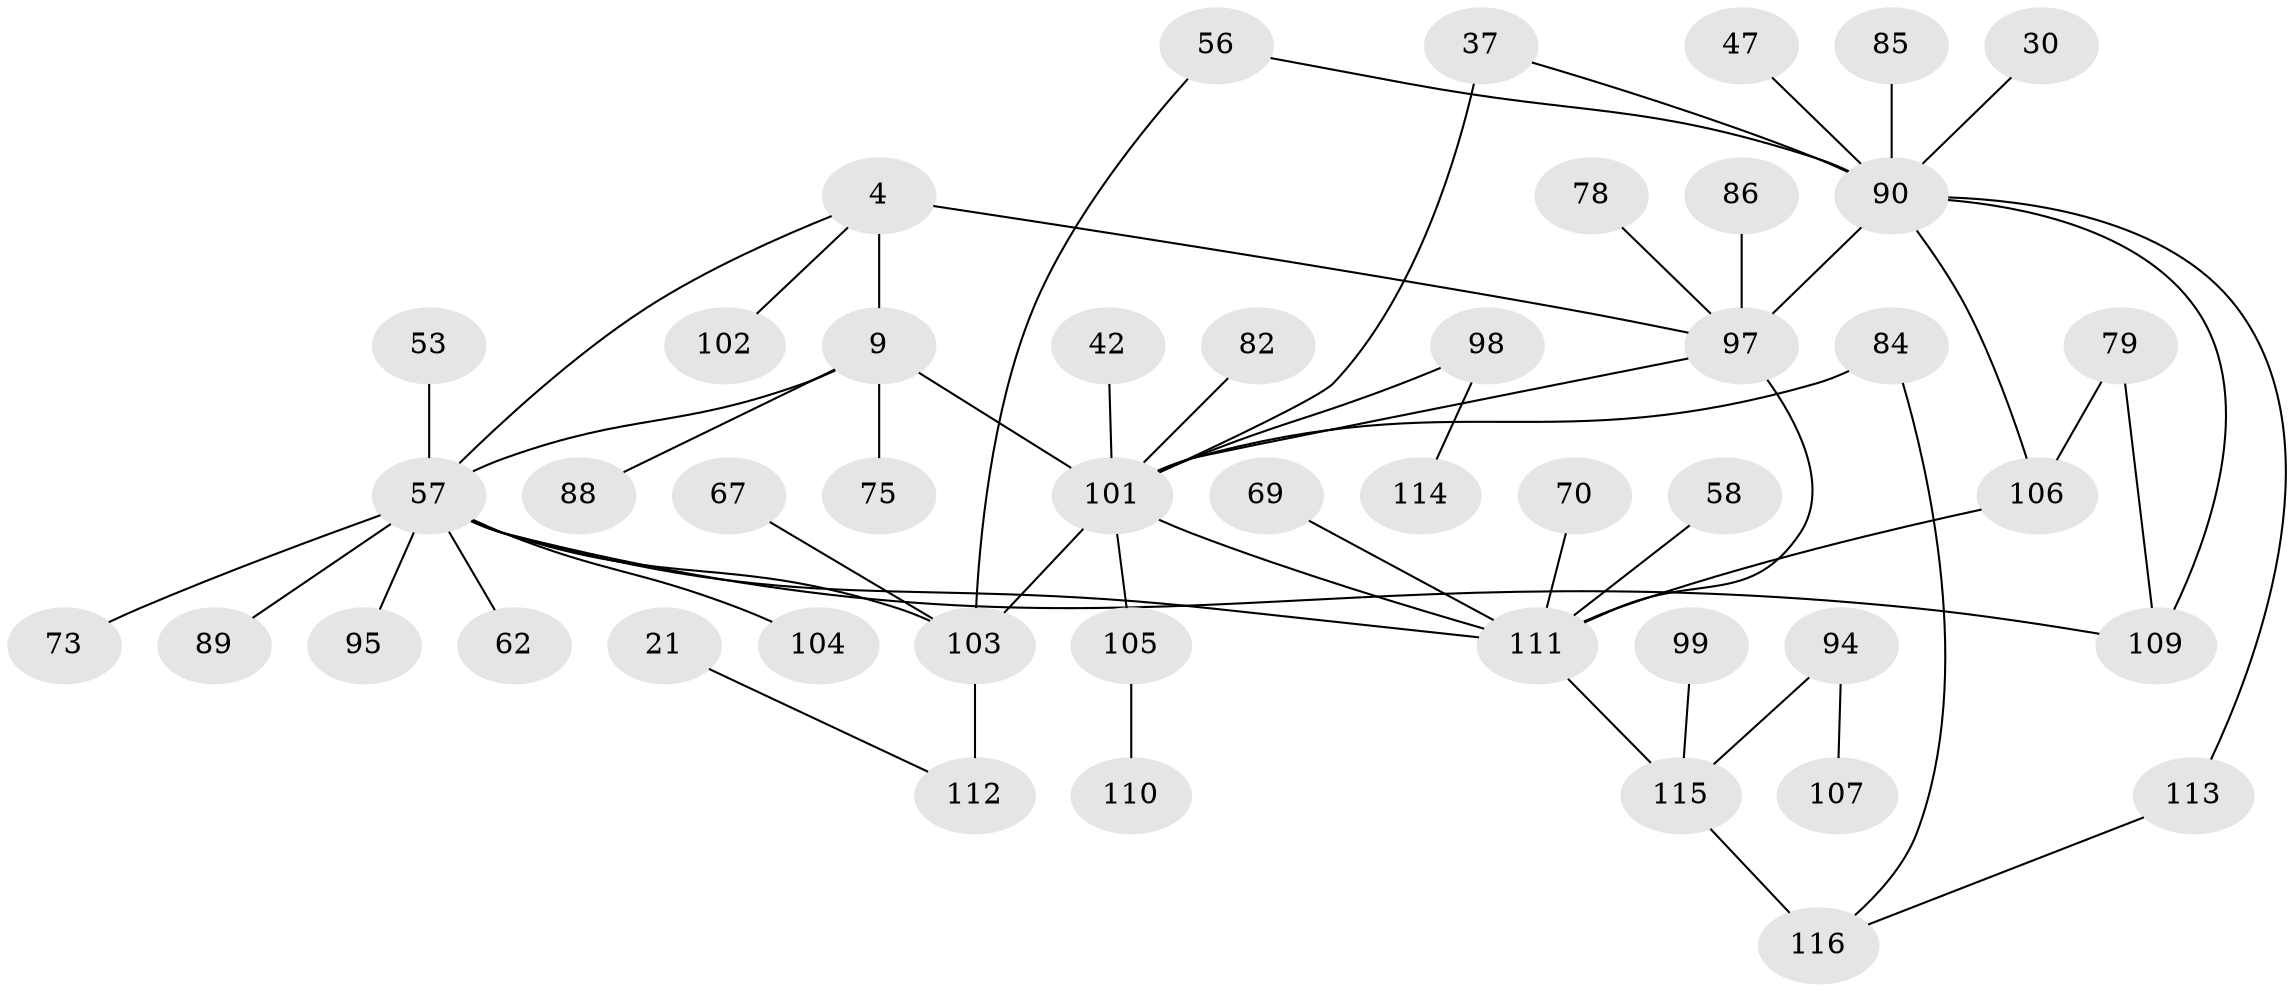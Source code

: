 // original degree distribution, {7: 0.02586206896551724, 4: 0.13793103448275862, 8: 0.008620689655172414, 1: 0.29310344827586204, 2: 0.28448275862068967, 3: 0.20689655172413793, 5: 0.02586206896551724, 6: 0.017241379310344827}
// Generated by graph-tools (version 1.1) at 2025/44/03/04/25 21:44:18]
// undirected, 46 vertices, 57 edges
graph export_dot {
graph [start="1"]
  node [color=gray90,style=filled];
  4;
  9 [super="+5"];
  21;
  30 [super="+24"];
  37;
  42;
  47;
  53;
  56;
  57 [super="+16+29+22+48+14"];
  58;
  62;
  67;
  69;
  70;
  73 [super="+65"];
  75;
  78 [super="+55"];
  79;
  82;
  84 [super="+33"];
  85;
  86 [super="+15"];
  88 [super="+72"];
  89;
  90 [super="+6+10+18+41"];
  94;
  95 [super="+68"];
  97 [super="+1+13+96"];
  98 [super="+71"];
  99;
  101 [super="+35+31+50"];
  102 [super="+36"];
  103 [super="+39+76+80+91+19"];
  104;
  105 [super="+81"];
  106 [super="+100+52"];
  107;
  109 [super="+28"];
  110;
  111 [super="+46+77+108"];
  112 [super="+44"];
  113 [super="+83+51+92"];
  114;
  115 [super="+49"];
  116 [super="+59"];
  4 -- 9 [weight=2];
  4 -- 97 [weight=3];
  4 -- 57;
  4 -- 102;
  9 -- 75;
  9 -- 101;
  9 -- 57;
  9 -- 88;
  21 -- 112;
  30 -- 90;
  37 -- 101;
  37 -- 90;
  42 -- 101;
  47 -- 90;
  53 -- 57;
  56 -- 90;
  56 -- 103;
  57 -- 103 [weight=2];
  57 -- 104;
  57 -- 62;
  57 -- 89;
  57 -- 109;
  57 -- 111 [weight=2];
  57 -- 73;
  57 -- 95;
  58 -- 111;
  67 -- 103;
  69 -- 111;
  70 -- 111;
  78 -- 97;
  79 -- 109 [weight=2];
  79 -- 106;
  82 -- 101;
  84 -- 116;
  84 -- 101;
  85 -- 90;
  86 -- 97;
  90 -- 97 [weight=2];
  90 -- 109;
  90 -- 113;
  90 -- 106;
  94 -- 107;
  94 -- 115;
  97 -- 101 [weight=2];
  97 -- 111 [weight=5];
  98 -- 114;
  98 -- 101;
  99 -- 115;
  101 -- 111 [weight=2];
  101 -- 105;
  101 -- 103 [weight=2];
  103 -- 112 [weight=4];
  105 -- 110;
  106 -- 111;
  111 -- 115 [weight=2];
  113 -- 116;
  115 -- 116 [weight=2];
}
